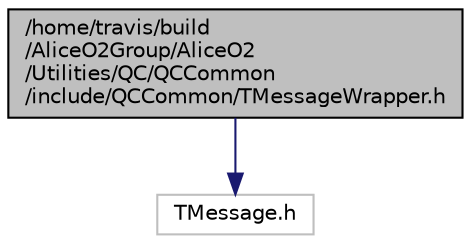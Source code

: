 digraph "/home/travis/build/AliceO2Group/AliceO2/Utilities/QC/QCCommon/include/QCCommon/TMessageWrapper.h"
{
 // INTERACTIVE_SVG=YES
  bgcolor="transparent";
  edge [fontname="Helvetica",fontsize="10",labelfontname="Helvetica",labelfontsize="10"];
  node [fontname="Helvetica",fontsize="10",shape=record];
  Node1 [label="/home/travis/build\l/AliceO2Group/AliceO2\l/Utilities/QC/QCCommon\l/include/QCCommon/TMessageWrapper.h",height=0.2,width=0.4,color="black", fillcolor="grey75", style="filled" fontcolor="black"];
  Node1 -> Node2 [color="midnightblue",fontsize="10",style="solid",fontname="Helvetica"];
  Node2 [label="TMessage.h",height=0.2,width=0.4,color="grey75"];
}

